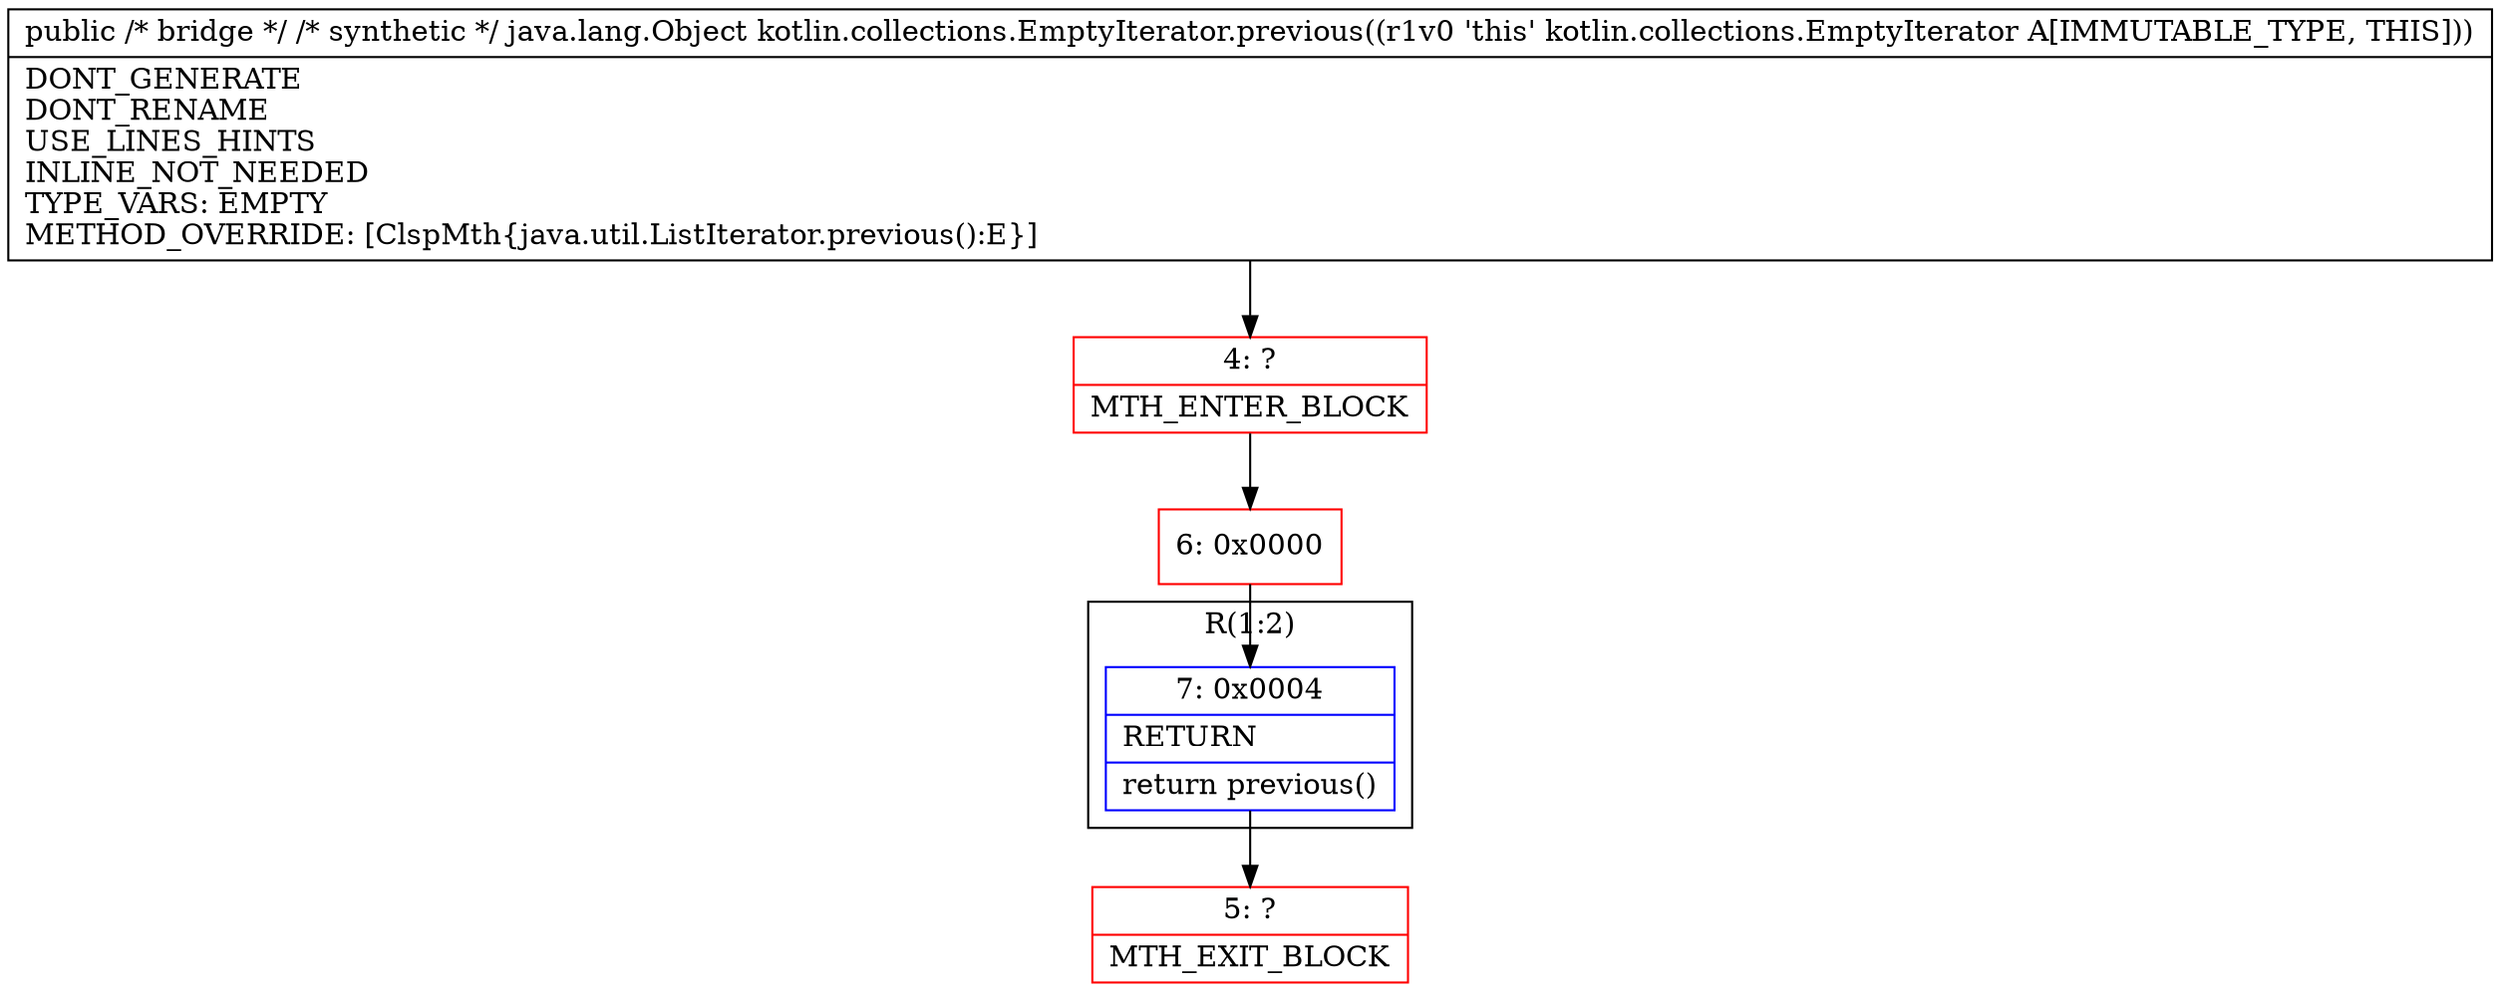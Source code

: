digraph "CFG forkotlin.collections.EmptyIterator.previous()Ljava\/lang\/Object;" {
subgraph cluster_Region_526525503 {
label = "R(1:2)";
node [shape=record,color=blue];
Node_7 [shape=record,label="{7\:\ 0x0004|RETURN\l|return previous()\l}"];
}
Node_4 [shape=record,color=red,label="{4\:\ ?|MTH_ENTER_BLOCK\l}"];
Node_6 [shape=record,color=red,label="{6\:\ 0x0000}"];
Node_5 [shape=record,color=red,label="{5\:\ ?|MTH_EXIT_BLOCK\l}"];
MethodNode[shape=record,label="{public \/* bridge *\/ \/* synthetic *\/ java.lang.Object kotlin.collections.EmptyIterator.previous((r1v0 'this' kotlin.collections.EmptyIterator A[IMMUTABLE_TYPE, THIS]))  | DONT_GENERATE\lDONT_RENAME\lUSE_LINES_HINTS\lINLINE_NOT_NEEDED\lTYPE_VARS: EMPTY\lMETHOD_OVERRIDE: [ClspMth\{java.util.ListIterator.previous():E\}]\l}"];
MethodNode -> Node_4;Node_7 -> Node_5;
Node_4 -> Node_6;
Node_6 -> Node_7;
}

